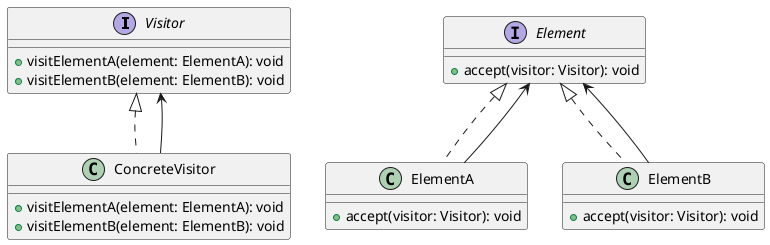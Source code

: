 @startuml visitor
interface Visitor {
    +visitElementA(element: ElementA): void
    +visitElementB(element: ElementB): void
}

interface Element {
    +accept(visitor: Visitor): void
}

class ConcreteVisitor implements Visitor {
    +visitElementA(element: ElementA): void
    +visitElementB(element: ElementB): void
}

class ElementA implements Element {
    +accept(visitor: Visitor): void
}

class ElementB implements Element {
    +accept(visitor: Visitor): void
}

ElementA --> Element
ElementB --> Element
ConcreteVisitor --> Visitor
@enduml
